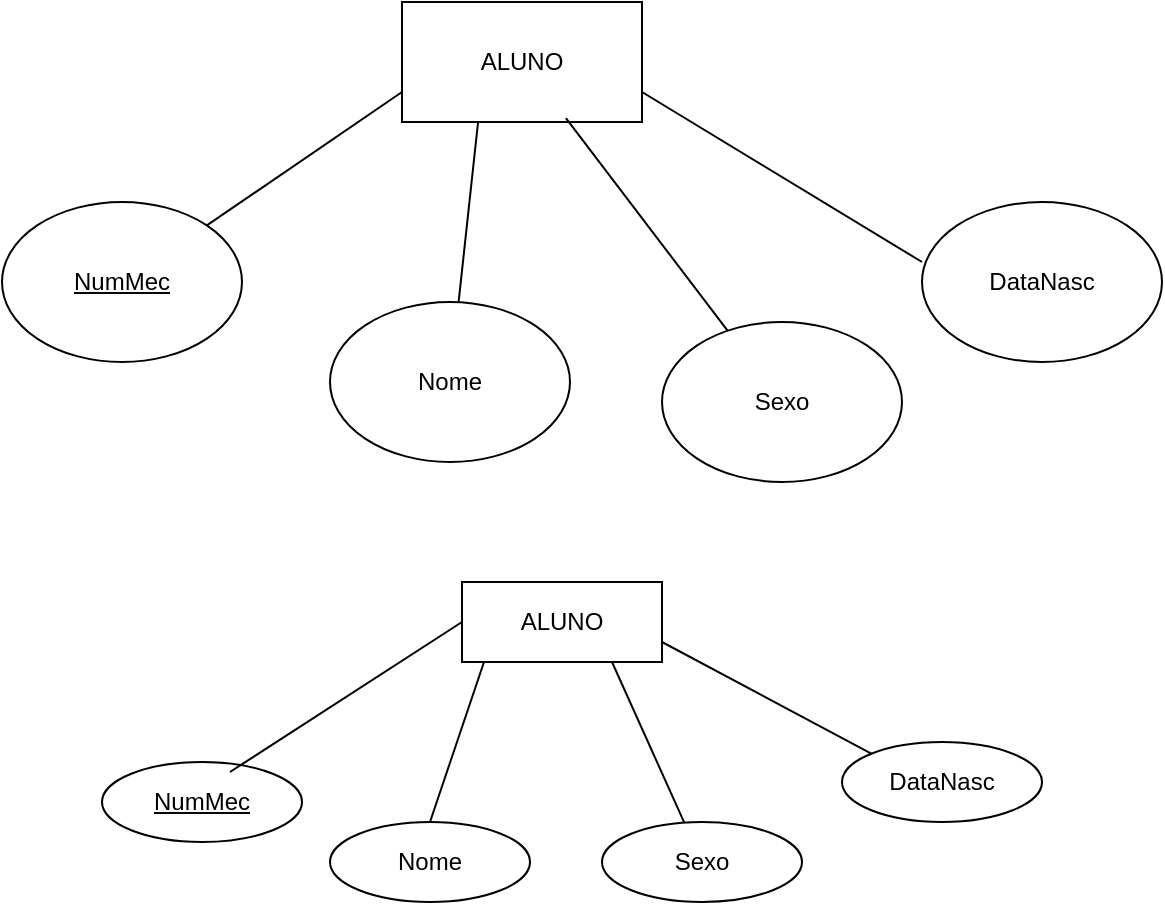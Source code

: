<mxfile version="24.7.14">
  <diagram name="Página-1" id="4KyvbtJ9Kk89v_dzpNg4">
    <mxGraphModel dx="1194" dy="750" grid="1" gridSize="10" guides="1" tooltips="1" connect="1" arrows="1" fold="1" page="1" pageScale="1" pageWidth="827" pageHeight="1169" math="0" shadow="0">
      <root>
        <mxCell id="0" />
        <mxCell id="1" parent="0" />
        <mxCell id="tBD7vMvpTvzzFeklytoe-1" value="ALUNO" style="rounded=0;whiteSpace=wrap;html=1;" vertex="1" parent="1">
          <mxGeometry x="330" y="80" width="120" height="60" as="geometry" />
        </mxCell>
        <mxCell id="tBD7vMvpTvzzFeklytoe-4" value="&lt;u&gt;NumMec&lt;/u&gt;" style="ellipse;whiteSpace=wrap;html=1;" vertex="1" parent="1">
          <mxGeometry x="130" y="180" width="120" height="80" as="geometry" />
        </mxCell>
        <mxCell id="tBD7vMvpTvzzFeklytoe-5" value="Nome" style="ellipse;whiteSpace=wrap;html=1;" vertex="1" parent="1">
          <mxGeometry x="294" y="230" width="120" height="80" as="geometry" />
        </mxCell>
        <mxCell id="tBD7vMvpTvzzFeklytoe-6" value="Sexo" style="ellipse;whiteSpace=wrap;html=1;" vertex="1" parent="1">
          <mxGeometry x="460" y="240" width="120" height="80" as="geometry" />
        </mxCell>
        <mxCell id="tBD7vMvpTvzzFeklytoe-7" value="DataNasc" style="ellipse;whiteSpace=wrap;html=1;" vertex="1" parent="1">
          <mxGeometry x="590" y="180" width="120" height="80" as="geometry" />
        </mxCell>
        <mxCell id="tBD7vMvpTvzzFeklytoe-9" value="" style="endArrow=none;html=1;rounded=0;entryX=0;entryY=0.75;entryDx=0;entryDy=0;exitX=1;exitY=0;exitDx=0;exitDy=0;" edge="1" parent="1" source="tBD7vMvpTvzzFeklytoe-4" target="tBD7vMvpTvzzFeklytoe-1">
          <mxGeometry width="50" height="50" relative="1" as="geometry">
            <mxPoint x="270" y="190" as="sourcePoint" />
            <mxPoint x="320" y="140" as="targetPoint" />
          </mxGeometry>
        </mxCell>
        <mxCell id="tBD7vMvpTvzzFeklytoe-10" value="" style="endArrow=none;html=1;rounded=0;entryX=0.317;entryY=1;entryDx=0;entryDy=0;entryPerimeter=0;" edge="1" parent="1" source="tBD7vMvpTvzzFeklytoe-5" target="tBD7vMvpTvzzFeklytoe-1">
          <mxGeometry width="50" height="50" relative="1" as="geometry">
            <mxPoint x="242" y="202" as="sourcePoint" />
            <mxPoint x="340" y="135" as="targetPoint" />
            <Array as="points" />
          </mxGeometry>
        </mxCell>
        <mxCell id="tBD7vMvpTvzzFeklytoe-11" value="" style="endArrow=none;html=1;rounded=0;entryX=0.683;entryY=0.967;entryDx=0;entryDy=0;entryPerimeter=0;" edge="1" parent="1" source="tBD7vMvpTvzzFeklytoe-6" target="tBD7vMvpTvzzFeklytoe-1">
          <mxGeometry width="50" height="50" relative="1" as="geometry">
            <mxPoint x="252" y="212" as="sourcePoint" />
            <mxPoint x="350" y="145" as="targetPoint" />
            <Array as="points" />
          </mxGeometry>
        </mxCell>
        <mxCell id="tBD7vMvpTvzzFeklytoe-12" value="" style="endArrow=none;html=1;rounded=0;entryX=1;entryY=0.75;entryDx=0;entryDy=0;exitX=0;exitY=0.375;exitDx=0;exitDy=0;exitPerimeter=0;" edge="1" parent="1" source="tBD7vMvpTvzzFeklytoe-7" target="tBD7vMvpTvzzFeklytoe-1">
          <mxGeometry width="50" height="50" relative="1" as="geometry">
            <mxPoint x="262" y="222" as="sourcePoint" />
            <mxPoint x="360" y="155" as="targetPoint" />
          </mxGeometry>
        </mxCell>
        <mxCell id="tBD7vMvpTvzzFeklytoe-13" value="ALUNO" style="whiteSpace=wrap;html=1;align=center;" vertex="1" parent="1">
          <mxGeometry x="360" y="370" width="100" height="40" as="geometry" />
        </mxCell>
        <mxCell id="tBD7vMvpTvzzFeklytoe-14" value="&lt;u&gt;NumMec&lt;/u&gt;" style="ellipse;whiteSpace=wrap;html=1;align=center;" vertex="1" parent="1">
          <mxGeometry x="180" y="460" width="100" height="40" as="geometry" />
        </mxCell>
        <mxCell id="tBD7vMvpTvzzFeklytoe-15" value="Nome" style="ellipse;whiteSpace=wrap;html=1;align=center;" vertex="1" parent="1">
          <mxGeometry x="294" y="490" width="100" height="40" as="geometry" />
        </mxCell>
        <mxCell id="tBD7vMvpTvzzFeklytoe-16" value="Sexo&lt;span style=&quot;color: rgba(0, 0, 0, 0); font-family: monospace; font-size: 0px; text-align: start; text-wrap: nowrap;&quot;&gt;%3CmxGraphModel%3E%3Croot%3E%3CmxCell%20id%3D%220%22%2F%3E%3CmxCell%20id%3D%221%22%20parent%3D%220%22%2F%3E%3CmxCell%20id%3D%222%22%20value%3D%22Nome%22%20style%3D%22ellipse%3BwhiteSpace%3Dwrap%3Bhtml%3D1%3Balign%3Dcenter%3B%22%20vertex%3D%221%22%20parent%3D%221%22%3E%3CmxGeometry%20x%3D%22294%22%20y%3D%22490%22%20width%3D%22100%22%20height%3D%2240%22%20as%3D%22geometry%22%2F%3E%3C%2FmxCell%3E%3C%2Froot%3E%3C%2FmxGraphModel%3E&lt;/span&gt;" style="ellipse;whiteSpace=wrap;html=1;align=center;" vertex="1" parent="1">
          <mxGeometry x="430" y="490" width="100" height="40" as="geometry" />
        </mxCell>
        <mxCell id="tBD7vMvpTvzzFeklytoe-17" value="DataNasc" style="ellipse;whiteSpace=wrap;html=1;align=center;" vertex="1" parent="1">
          <mxGeometry x="550" y="450" width="100" height="40" as="geometry" />
        </mxCell>
        <mxCell id="tBD7vMvpTvzzFeklytoe-18" value="" style="endArrow=none;html=1;rounded=0;entryX=0.64;entryY=0.125;entryDx=0;entryDy=0;entryPerimeter=0;exitX=0;exitY=0.5;exitDx=0;exitDy=0;" edge="1" parent="1" source="tBD7vMvpTvzzFeklytoe-13" target="tBD7vMvpTvzzFeklytoe-14">
          <mxGeometry relative="1" as="geometry">
            <mxPoint x="330" y="390" as="sourcePoint" />
            <mxPoint x="490" y="390" as="targetPoint" />
          </mxGeometry>
        </mxCell>
        <mxCell id="tBD7vMvpTvzzFeklytoe-19" value="" style="endArrow=none;html=1;rounded=0;entryX=0.5;entryY=0;entryDx=0;entryDy=0;exitX=0.11;exitY=1;exitDx=0;exitDy=0;exitPerimeter=0;" edge="1" parent="1" source="tBD7vMvpTvzzFeklytoe-13" target="tBD7vMvpTvzzFeklytoe-15">
          <mxGeometry relative="1" as="geometry">
            <mxPoint x="370" y="400" as="sourcePoint" />
            <mxPoint x="254" y="475" as="targetPoint" />
          </mxGeometry>
        </mxCell>
        <mxCell id="tBD7vMvpTvzzFeklytoe-20" value="" style="endArrow=none;html=1;rounded=0;exitX=0.75;exitY=1;exitDx=0;exitDy=0;" edge="1" parent="1" source="tBD7vMvpTvzzFeklytoe-13" target="tBD7vMvpTvzzFeklytoe-16">
          <mxGeometry relative="1" as="geometry">
            <mxPoint x="381" y="420" as="sourcePoint" />
            <mxPoint x="354" y="500" as="targetPoint" />
          </mxGeometry>
        </mxCell>
        <mxCell id="tBD7vMvpTvzzFeklytoe-21" value="" style="endArrow=none;html=1;rounded=0;exitX=1;exitY=0.75;exitDx=0;exitDy=0;entryX=0;entryY=0;entryDx=0;entryDy=0;" edge="1" parent="1" source="tBD7vMvpTvzzFeklytoe-13" target="tBD7vMvpTvzzFeklytoe-17">
          <mxGeometry relative="1" as="geometry">
            <mxPoint x="391" y="430" as="sourcePoint" />
            <mxPoint x="560" y="470" as="targetPoint" />
          </mxGeometry>
        </mxCell>
      </root>
    </mxGraphModel>
  </diagram>
</mxfile>
